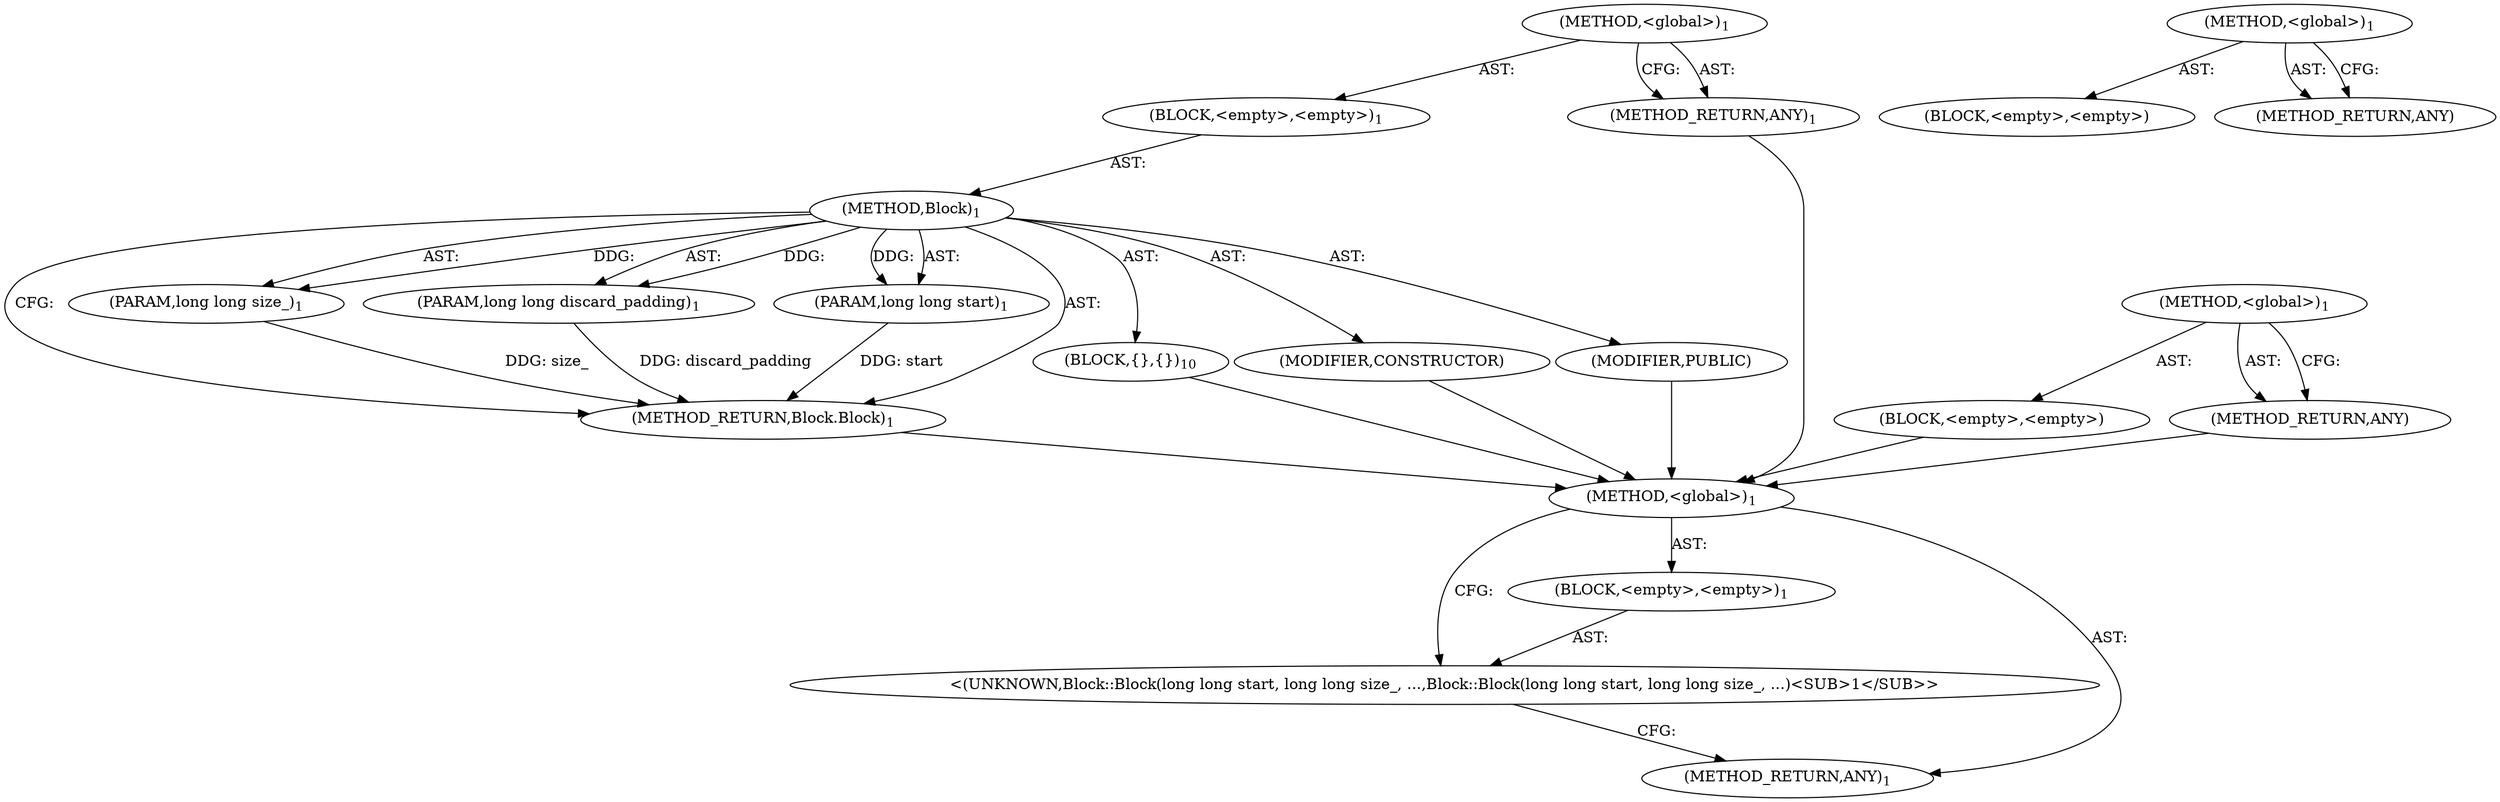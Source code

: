 digraph "&lt;global&gt;" {
vulnerable_6 [label=<(METHOD,&lt;global&gt;)<SUB>1</SUB>>];
vulnerable_7 [label=<(BLOCK,&lt;empty&gt;,&lt;empty&gt;)<SUB>1</SUB>>];
vulnerable_8 [label=<(METHOD,Block)<SUB>1</SUB>>];
vulnerable_9 [label=<(PARAM,long long start)<SUB>1</SUB>>];
vulnerable_10 [label=<(PARAM,long long size_)<SUB>1</SUB>>];
vulnerable_11 [label=<(PARAM,long long discard_padding)<SUB>1</SUB>>];
vulnerable_12 [label=<(BLOCK,{
},{
})<SUB>10</SUB>>];
vulnerable_13 [label=<(MODIFIER,CONSTRUCTOR)>];
vulnerable_14 [label=<(MODIFIER,PUBLIC)>];
vulnerable_15 [label=<(METHOD_RETURN,Block.Block)<SUB>1</SUB>>];
vulnerable_17 [label=<(METHOD_RETURN,ANY)<SUB>1</SUB>>];
vulnerable_28 [label=<(METHOD,&lt;global&gt;)<SUB>1</SUB>>];
vulnerable_29 [label=<(BLOCK,&lt;empty&gt;,&lt;empty&gt;)>];
vulnerable_30 [label=<(METHOD_RETURN,ANY)>];
fixed_6 [label=<(METHOD,&lt;global&gt;)<SUB>1</SUB>>];
fixed_7 [label=<(BLOCK,&lt;empty&gt;,&lt;empty&gt;)<SUB>1</SUB>>];
fixed_8 [label="<(UNKNOWN,Block::Block(long long start, long long size_, ...,Block::Block(long long start, long long size_, ...)<SUB>1</SUB>>"];
fixed_9 [label=<(METHOD_RETURN,ANY)<SUB>1</SUB>>];
fixed_14 [label=<(METHOD,&lt;global&gt;)<SUB>1</SUB>>];
fixed_15 [label=<(BLOCK,&lt;empty&gt;,&lt;empty&gt;)>];
fixed_16 [label=<(METHOD_RETURN,ANY)>];
vulnerable_6 -> vulnerable_7  [key=0, label="AST: "];
vulnerable_6 -> vulnerable_17  [key=0, label="AST: "];
vulnerable_6 -> vulnerable_17  [key=1, label="CFG: "];
vulnerable_7 -> vulnerable_8  [key=0, label="AST: "];
vulnerable_8 -> vulnerable_9  [key=0, label="AST: "];
vulnerable_8 -> vulnerable_9  [key=1, label="DDG: "];
vulnerable_8 -> vulnerable_10  [key=0, label="AST: "];
vulnerable_8 -> vulnerable_10  [key=1, label="DDG: "];
vulnerable_8 -> vulnerable_11  [key=0, label="AST: "];
vulnerable_8 -> vulnerable_11  [key=1, label="DDG: "];
vulnerable_8 -> vulnerable_12  [key=0, label="AST: "];
vulnerable_8 -> vulnerable_13  [key=0, label="AST: "];
vulnerable_8 -> vulnerable_14  [key=0, label="AST: "];
vulnerable_8 -> vulnerable_15  [key=0, label="AST: "];
vulnerable_8 -> vulnerable_15  [key=1, label="CFG: "];
vulnerable_9 -> vulnerable_15  [key=0, label="DDG: start"];
vulnerable_10 -> vulnerable_15  [key=0, label="DDG: size_"];
vulnerable_11 -> vulnerable_15  [key=0, label="DDG: discard_padding"];
vulnerable_12 -> fixed_6  [key=0];
vulnerable_13 -> fixed_6  [key=0];
vulnerable_14 -> fixed_6  [key=0];
vulnerable_15 -> fixed_6  [key=0];
vulnerable_17 -> fixed_6  [key=0];
vulnerable_28 -> vulnerable_29  [key=0, label="AST: "];
vulnerable_28 -> vulnerable_30  [key=0, label="AST: "];
vulnerable_28 -> vulnerable_30  [key=1, label="CFG: "];
vulnerable_29 -> fixed_6  [key=0];
vulnerable_30 -> fixed_6  [key=0];
fixed_6 -> fixed_7  [key=0, label="AST: "];
fixed_6 -> fixed_9  [key=0, label="AST: "];
fixed_6 -> fixed_8  [key=0, label="CFG: "];
fixed_7 -> fixed_8  [key=0, label="AST: "];
fixed_8 -> fixed_9  [key=0, label="CFG: "];
fixed_14 -> fixed_15  [key=0, label="AST: "];
fixed_14 -> fixed_16  [key=0, label="AST: "];
fixed_14 -> fixed_16  [key=1, label="CFG: "];
}
